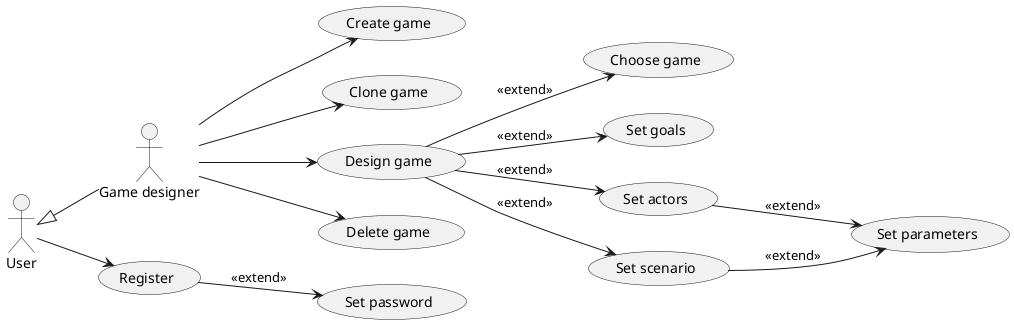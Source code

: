 @startuml
left to right direction

"Game designer" as GD
User <|-- GD

User --> (Register)
(Register) --> (Set password) : << extend >>

GD --> (Create game)

GD --> (Clone game)

GD --> (Design game)
(Design game) --> (Choose game) : << extend >>
(Design game) --> (Set goals) : << extend >>
(Design game) --> (Set actors) : << extend >>
(Design game) --> (Set scenario) : << extend >>
(Set scenario) --> (Set parameters) : << extend >>
(Set actors) --> (Set parameters) : << extend >>

GD --> (Delete game)
@enduml
